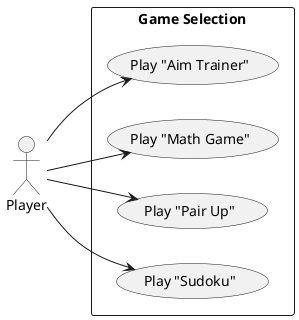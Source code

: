 @startuml use_case_game_selection
left to right direction
:Player: as player

rectangle "Game Selection" as game_selection {
    usecase "Play <U+0022>Aim Trainer<U+0022>" as aim_trainer
    usecase "Play <U+0022>Math Game<U+0022>" as math_game
    usecase "Play <U+0022>Pair Up<U+0022>" as pair_up
    usecase "Play <U+0022>Sudoku<U+0022>" as sudoku
}

player --> aim_trainer
player --> math_game
player --> pair_up
player --> sudoku
@enduml
